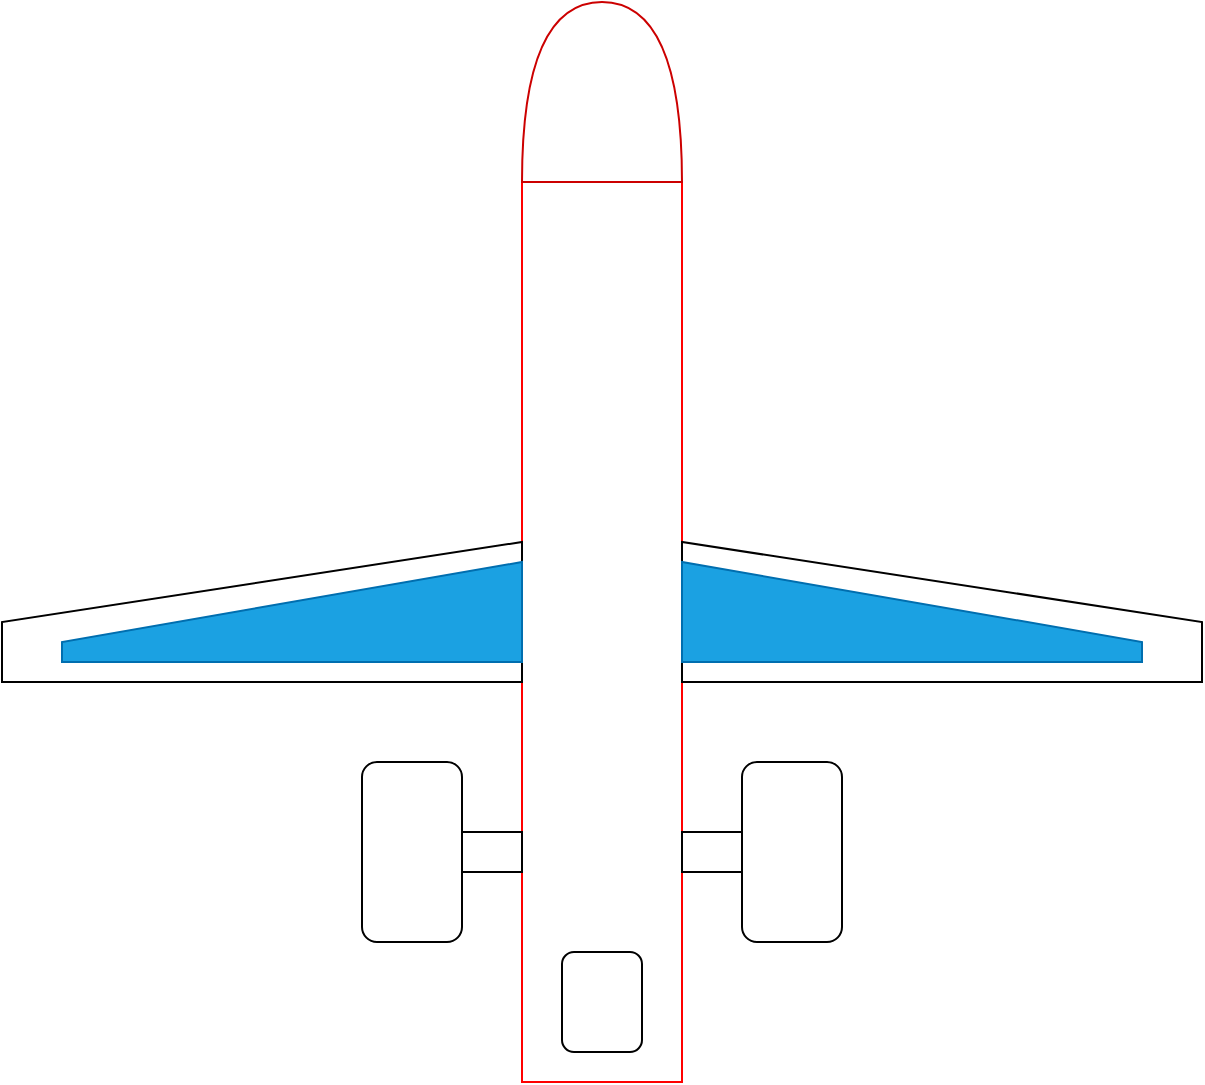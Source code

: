 <mxfile>
    <diagram id="0ZP0MBUooBLrJXob4vkn" name="Page-1">
        <mxGraphModel dx="815" dy="554" grid="1" gridSize="10" guides="1" tooltips="1" connect="1" arrows="1" fold="1" page="1" pageScale="1" pageWidth="3300" pageHeight="2339" math="0" shadow="0">
            <root>
                <mxCell id="0"/>
                <mxCell id="1" parent="0"/>
                <mxCell id="4" value="" style="rounded=0;whiteSpace=wrap;html=1;rotation=-90;strokeColor=#FF0000;" vertex="1" parent="1">
                    <mxGeometry x="395" y="375" width="450" height="80" as="geometry"/>
                </mxCell>
                <mxCell id="9" value="" style="shape=or;whiteSpace=wrap;html=1;rotation=-90;strokeColor=#CC0000;" vertex="1" parent="1">
                    <mxGeometry x="575" y="105" width="90" height="80" as="geometry"/>
                </mxCell>
                <mxCell id="10" value="" style="rounded=1;whiteSpace=wrap;html=1;direction=south;" vertex="1" parent="1">
                    <mxGeometry x="500" y="480" width="50" height="90" as="geometry"/>
                </mxCell>
                <mxCell id="12" value="" style="rounded=1;whiteSpace=wrap;html=1;direction=south;" vertex="1" parent="1">
                    <mxGeometry x="690" y="480" width="50" height="90" as="geometry"/>
                </mxCell>
                <mxCell id="13" value="" style="rounded=0;whiteSpace=wrap;html=1;" vertex="1" parent="1">
                    <mxGeometry x="550" y="515" width="30" height="20" as="geometry"/>
                </mxCell>
                <mxCell id="14" value="" style="rounded=0;whiteSpace=wrap;html=1;" vertex="1" parent="1">
                    <mxGeometry x="660" y="515" width="30" height="20" as="geometry"/>
                </mxCell>
                <mxCell id="16" value="" style="shape=manualInput;whiteSpace=wrap;html=1;size=40;" vertex="1" parent="1">
                    <mxGeometry x="320" y="370" width="260" height="70" as="geometry"/>
                </mxCell>
                <mxCell id="17" value="" style="shape=manualInput;whiteSpace=wrap;html=1;size=40;flipH=1;" vertex="1" parent="1">
                    <mxGeometry x="660" y="370" width="260" height="70" as="geometry"/>
                </mxCell>
                <mxCell id="18" value="" style="rounded=1;whiteSpace=wrap;html=1;rotation=-90;" vertex="1" parent="1">
                    <mxGeometry x="595" y="580" width="50" height="40" as="geometry"/>
                </mxCell>
                <mxCell id="19" value="" style="shape=manualInput;whiteSpace=wrap;html=1;size=40;flipH=1;fillColor=#1ba1e2;strokeColor=#006EAF;fontColor=#ffffff;" vertex="1" parent="1">
                    <mxGeometry x="660" y="380" width="230" height="50" as="geometry"/>
                </mxCell>
                <mxCell id="20" value="" style="shape=manualInput;whiteSpace=wrap;html=1;size=40;flipH=0;fillColor=#1ba1e2;strokeColor=#006EAF;fontColor=#ffffff;flipV=0;" vertex="1" parent="1">
                    <mxGeometry x="350" y="380" width="230" height="50" as="geometry"/>
                </mxCell>
            </root>
        </mxGraphModel>
    </diagram>
</mxfile>